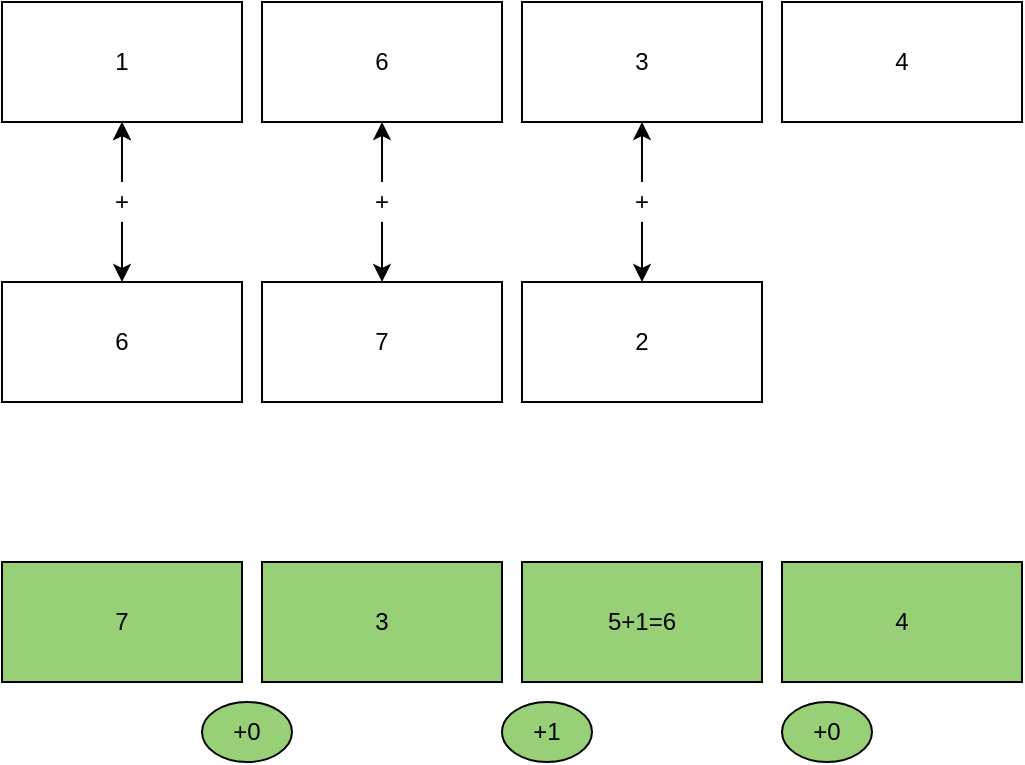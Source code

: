 <mxfile version="14.4.2" type="github">
  <diagram id="2pxuykn8li8klbZ2_H1M" name="第 1 页">
    <mxGraphModel dx="1178" dy="647" grid="1" gridSize="10" guides="1" tooltips="1" connect="1" arrows="1" fold="1" page="1" pageScale="1" pageWidth="2339" pageHeight="3300" math="0" shadow="0">
      <root>
        <mxCell id="0" />
        <mxCell id="1" parent="0" />
        <mxCell id="55i73VC2xqvxe_tnqbmB-2" value="1" style="rounded=0;whiteSpace=wrap;html=1;" vertex="1" parent="1">
          <mxGeometry x="160" y="400" width="120" height="60" as="geometry" />
        </mxCell>
        <mxCell id="55i73VC2xqvxe_tnqbmB-3" value="6" style="rounded=0;whiteSpace=wrap;html=1;" vertex="1" parent="1">
          <mxGeometry x="290" y="400" width="120" height="60" as="geometry" />
        </mxCell>
        <mxCell id="55i73VC2xqvxe_tnqbmB-4" value="3" style="rounded=0;whiteSpace=wrap;html=1;" vertex="1" parent="1">
          <mxGeometry x="420" y="400" width="120" height="60" as="geometry" />
        </mxCell>
        <mxCell id="55i73VC2xqvxe_tnqbmB-5" value="6" style="rounded=0;whiteSpace=wrap;html=1;" vertex="1" parent="1">
          <mxGeometry x="160" y="540" width="120" height="60" as="geometry" />
        </mxCell>
        <mxCell id="55i73VC2xqvxe_tnqbmB-6" value="7" style="rounded=0;whiteSpace=wrap;html=1;" vertex="1" parent="1">
          <mxGeometry x="290" y="540" width="120" height="60" as="geometry" />
        </mxCell>
        <mxCell id="55i73VC2xqvxe_tnqbmB-7" value="2" style="rounded=0;whiteSpace=wrap;html=1;" vertex="1" parent="1">
          <mxGeometry x="420" y="540" width="120" height="60" as="geometry" />
        </mxCell>
        <mxCell id="55i73VC2xqvxe_tnqbmB-8" value="4" style="rounded=0;whiteSpace=wrap;html=1;" vertex="1" parent="1">
          <mxGeometry x="550" y="400" width="120" height="60" as="geometry" />
        </mxCell>
        <mxCell id="55i73VC2xqvxe_tnqbmB-10" style="edgeStyle=orthogonalEdgeStyle;rounded=0;orthogonalLoop=1;jettySize=auto;html=1;entryX=0.5;entryY=1;entryDx=0;entryDy=0;" edge="1" parent="1" source="55i73VC2xqvxe_tnqbmB-9" target="55i73VC2xqvxe_tnqbmB-2">
          <mxGeometry relative="1" as="geometry" />
        </mxCell>
        <mxCell id="55i73VC2xqvxe_tnqbmB-11" style="edgeStyle=orthogonalEdgeStyle;rounded=0;orthogonalLoop=1;jettySize=auto;html=1;entryX=0.5;entryY=0;entryDx=0;entryDy=0;" edge="1" parent="1" source="55i73VC2xqvxe_tnqbmB-9" target="55i73VC2xqvxe_tnqbmB-5">
          <mxGeometry relative="1" as="geometry" />
        </mxCell>
        <mxCell id="55i73VC2xqvxe_tnqbmB-14" value="" style="edgeStyle=orthogonalEdgeStyle;rounded=0;orthogonalLoop=1;jettySize=auto;html=1;" edge="1" parent="1" source="55i73VC2xqvxe_tnqbmB-9" target="55i73VC2xqvxe_tnqbmB-2">
          <mxGeometry relative="1" as="geometry" />
        </mxCell>
        <mxCell id="55i73VC2xqvxe_tnqbmB-9" value="+" style="text;html=1;strokeColor=none;fillColor=none;align=center;verticalAlign=middle;whiteSpace=wrap;rounded=0;" vertex="1" parent="1">
          <mxGeometry x="200" y="490" width="40" height="20" as="geometry" />
        </mxCell>
        <mxCell id="55i73VC2xqvxe_tnqbmB-12" value="7" style="rounded=0;whiteSpace=wrap;html=1;fillColor=#97D077;" vertex="1" parent="1">
          <mxGeometry x="160" y="680" width="120" height="60" as="geometry" />
        </mxCell>
        <mxCell id="55i73VC2xqvxe_tnqbmB-13" value="+0" style="ellipse;whiteSpace=wrap;html=1;fillColor=#97D077;" vertex="1" parent="1">
          <mxGeometry x="260" y="750" width="45" height="30" as="geometry" />
        </mxCell>
        <mxCell id="55i73VC2xqvxe_tnqbmB-15" style="edgeStyle=orthogonalEdgeStyle;rounded=0;orthogonalLoop=1;jettySize=auto;html=1;entryX=0.5;entryY=0;entryDx=0;entryDy=0;" edge="1" parent="1" source="55i73VC2xqvxe_tnqbmB-17">
          <mxGeometry relative="1" as="geometry">
            <mxPoint x="350" y="540" as="targetPoint" />
          </mxGeometry>
        </mxCell>
        <mxCell id="55i73VC2xqvxe_tnqbmB-16" value="" style="edgeStyle=orthogonalEdgeStyle;rounded=0;orthogonalLoop=1;jettySize=auto;html=1;" edge="1" parent="1" source="55i73VC2xqvxe_tnqbmB-17">
          <mxGeometry relative="1" as="geometry">
            <mxPoint x="350" y="460" as="targetPoint" />
          </mxGeometry>
        </mxCell>
        <mxCell id="55i73VC2xqvxe_tnqbmB-17" value="+" style="text;html=1;strokeColor=none;fillColor=none;align=center;verticalAlign=middle;whiteSpace=wrap;rounded=0;" vertex="1" parent="1">
          <mxGeometry x="330" y="490" width="40" height="20" as="geometry" />
        </mxCell>
        <mxCell id="55i73VC2xqvxe_tnqbmB-18" value="3" style="rounded=0;whiteSpace=wrap;html=1;fillColor=#97D077;" vertex="1" parent="1">
          <mxGeometry x="290" y="680" width="120" height="60" as="geometry" />
        </mxCell>
        <mxCell id="55i73VC2xqvxe_tnqbmB-19" value="+1" style="ellipse;whiteSpace=wrap;html=1;fillColor=#97D077;" vertex="1" parent="1">
          <mxGeometry x="410" y="750" width="45" height="30" as="geometry" />
        </mxCell>
        <mxCell id="55i73VC2xqvxe_tnqbmB-20" style="edgeStyle=orthogonalEdgeStyle;rounded=0;orthogonalLoop=1;jettySize=auto;html=1;entryX=0.5;entryY=0;entryDx=0;entryDy=0;" edge="1" parent="1" source="55i73VC2xqvxe_tnqbmB-22">
          <mxGeometry relative="1" as="geometry">
            <mxPoint x="480" y="540" as="targetPoint" />
          </mxGeometry>
        </mxCell>
        <mxCell id="55i73VC2xqvxe_tnqbmB-21" value="" style="edgeStyle=orthogonalEdgeStyle;rounded=0;orthogonalLoop=1;jettySize=auto;html=1;" edge="1" parent="1" source="55i73VC2xqvxe_tnqbmB-22">
          <mxGeometry relative="1" as="geometry">
            <mxPoint x="480" y="460" as="targetPoint" />
          </mxGeometry>
        </mxCell>
        <mxCell id="55i73VC2xqvxe_tnqbmB-22" value="+" style="text;html=1;strokeColor=none;fillColor=none;align=center;verticalAlign=middle;whiteSpace=wrap;rounded=0;" vertex="1" parent="1">
          <mxGeometry x="460" y="490" width="40" height="20" as="geometry" />
        </mxCell>
        <mxCell id="55i73VC2xqvxe_tnqbmB-23" value="5+1=6" style="rounded=0;whiteSpace=wrap;html=1;fillColor=#97D077;" vertex="1" parent="1">
          <mxGeometry x="420" y="680" width="120" height="60" as="geometry" />
        </mxCell>
        <mxCell id="55i73VC2xqvxe_tnqbmB-24" value="+0" style="ellipse;whiteSpace=wrap;html=1;fillColor=#97D077;" vertex="1" parent="1">
          <mxGeometry x="550" y="750" width="45" height="30" as="geometry" />
        </mxCell>
        <mxCell id="55i73VC2xqvxe_tnqbmB-25" value="4" style="rounded=0;whiteSpace=wrap;html=1;fillColor=#97D077;" vertex="1" parent="1">
          <mxGeometry x="550" y="680" width="120" height="60" as="geometry" />
        </mxCell>
      </root>
    </mxGraphModel>
  </diagram>
</mxfile>
